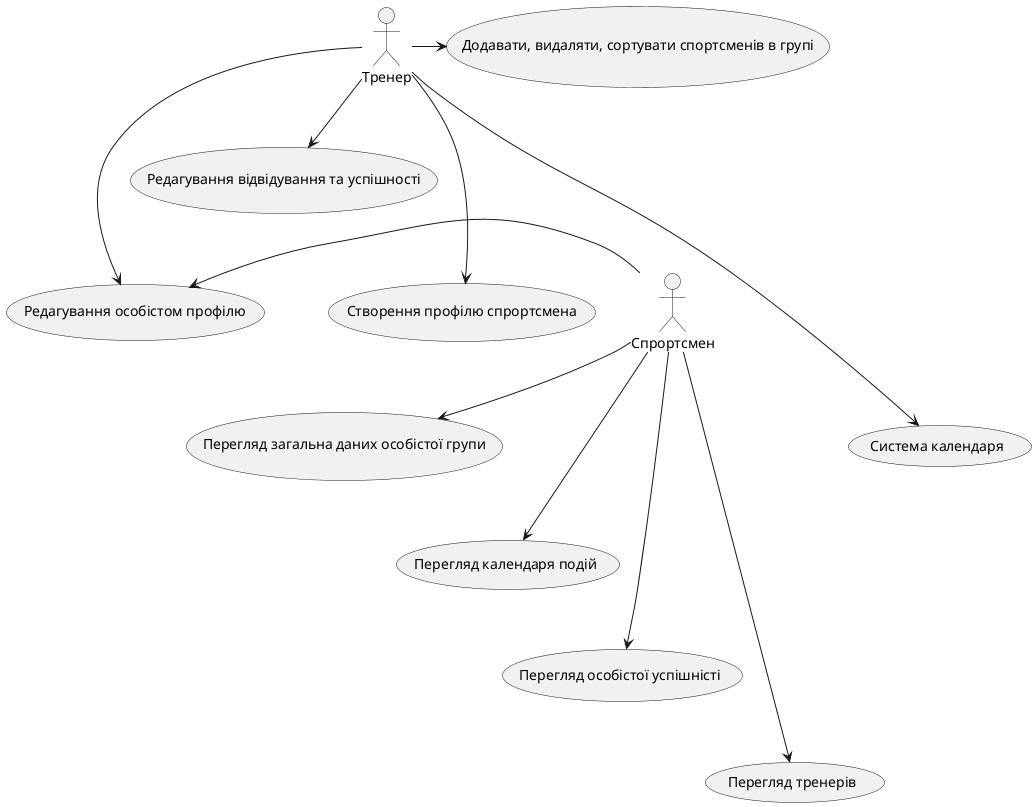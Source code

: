 @startuml
    actor Тренер
    actor Спрортсмен

    usecase "Додавати, видаляти, сортувати спортсменів в групі" as TUC1
    usecase "Редагування відвідування та успішності" as TUC2
    usecase "Створення профілю спрортсмена" as TUC3
    usecase "Система календаря" as TUC4

    usecase "Редагування особістом профілю" as SUC1
    usecase "Перегляд загальна даних особістої групи" as SUC2
    usecase "Перегляд календаря подій" as SUC3
    usecase "Перегляд особістої успішністі" as SUC4
    usecase "Перегляд тренерів" as SUC5

    Тренер ---> SUC1
    Тренер -> TUC1
    Тренер --> TUC2
    Тренер ---> TUC3
    Тренер ----> TUC4
    
    Спрортсмен -> SUC1
    Спрортсмен --> SUC2
    Спрортсмен ---> SUC3
    Спрортсмен ----> SUC4
    Спрортсмен -----> SUC5

@enduml